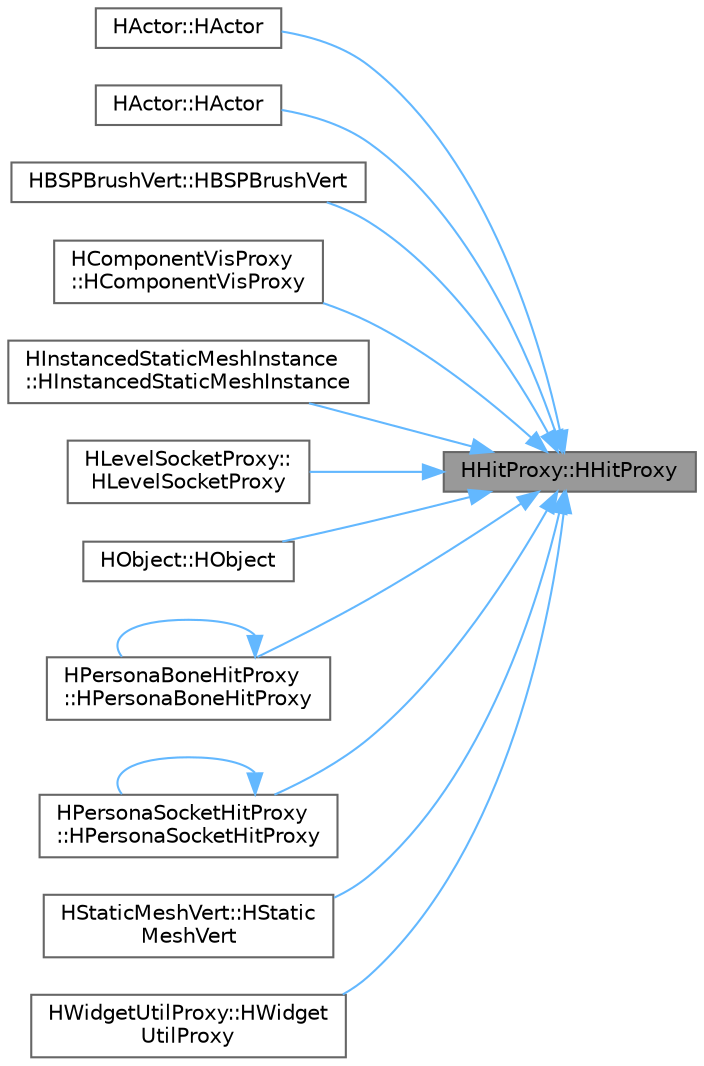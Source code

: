 digraph "HHitProxy::HHitProxy"
{
 // INTERACTIVE_SVG=YES
 // LATEX_PDF_SIZE
  bgcolor="transparent";
  edge [fontname=Helvetica,fontsize=10,labelfontname=Helvetica,labelfontsize=10];
  node [fontname=Helvetica,fontsize=10,shape=box,height=0.2,width=0.4];
  rankdir="RL";
  Node1 [id="Node000001",label="HHitProxy::HHitProxy",height=0.2,width=0.4,color="gray40", fillcolor="grey60", style="filled", fontcolor="black",tooltip=" "];
  Node1 -> Node2 [id="edge1_Node000001_Node000002",dir="back",color="steelblue1",style="solid",tooltip=" "];
  Node2 [id="Node000002",label="HActor::HActor",height=0.2,width=0.4,color="grey40", fillcolor="white", style="filled",URL="$da/d15/structHActor.html#a3ad61de29470be01051b3d0b754228f7",tooltip=" "];
  Node1 -> Node3 [id="edge2_Node000001_Node000003",dir="back",color="steelblue1",style="solid",tooltip=" "];
  Node3 [id="Node000003",label="HActor::HActor",height=0.2,width=0.4,color="grey40", fillcolor="white", style="filled",URL="$da/d15/structHActor.html#a9c0714b09ace1d641f809425a868730a",tooltip=" "];
  Node1 -> Node4 [id="edge3_Node000001_Node000004",dir="back",color="steelblue1",style="solid",tooltip=" "];
  Node4 [id="Node000004",label="HBSPBrushVert::HBSPBrushVert",height=0.2,width=0.4,color="grey40", fillcolor="white", style="filled",URL="$d1/d2b/structHBSPBrushVert.html#a60ef423b95c88f8b931a0e42dd37e1c0",tooltip=" "];
  Node1 -> Node5 [id="edge4_Node000001_Node000005",dir="back",color="steelblue1",style="solid",tooltip=" "];
  Node5 [id="Node000005",label="HComponentVisProxy\l::HComponentVisProxy",height=0.2,width=0.4,color="grey40", fillcolor="white", style="filled",URL="$d9/dec/structHComponentVisProxy.html#aca2059344155f05875ee70c5b6f56769",tooltip=" "];
  Node1 -> Node6 [id="edge5_Node000001_Node000006",dir="back",color="steelblue1",style="solid",tooltip=" "];
  Node6 [id="Node000006",label="HInstancedStaticMeshInstance\l::HInstancedStaticMeshInstance",height=0.2,width=0.4,color="grey40", fillcolor="white", style="filled",URL="$de/d7e/structHInstancedStaticMeshInstance.html#a1c0933a74d774415e47b7d6a5ed33db6",tooltip=" "];
  Node1 -> Node7 [id="edge6_Node000001_Node000007",dir="back",color="steelblue1",style="solid",tooltip=" "];
  Node7 [id="Node000007",label="HLevelSocketProxy::\lHLevelSocketProxy",height=0.2,width=0.4,color="grey40", fillcolor="white", style="filled",URL="$d9/df1/structHLevelSocketProxy.html#a8f3aa839ab0a25fb18b940b34c865f16",tooltip=" "];
  Node1 -> Node8 [id="edge7_Node000001_Node000008",dir="back",color="steelblue1",style="solid",tooltip=" "];
  Node8 [id="Node000008",label="HObject::HObject",height=0.2,width=0.4,color="grey40", fillcolor="white", style="filled",URL="$dc/d9a/structHObject.html#ae07a9708f2de8b10a661408c377d96c5",tooltip=" "];
  Node1 -> Node9 [id="edge8_Node000001_Node000009",dir="back",color="steelblue1",style="solid",tooltip=" "];
  Node9 [id="Node000009",label="HPersonaBoneHitProxy\l::HPersonaBoneHitProxy",height=0.2,width=0.4,color="grey40", fillcolor="white", style="filled",URL="$de/d7d/structHPersonaBoneHitProxy.html#a33b186b411f1d7e725ffc7e45bd698b0",tooltip=" "];
  Node9 -> Node9 [id="edge9_Node000009_Node000009",dir="back",color="steelblue1",style="solid",tooltip=" "];
  Node1 -> Node10 [id="edge10_Node000001_Node000010",dir="back",color="steelblue1",style="solid",tooltip=" "];
  Node10 [id="Node000010",label="HPersonaSocketHitProxy\l::HPersonaSocketHitProxy",height=0.2,width=0.4,color="grey40", fillcolor="white", style="filled",URL="$d0/db1/structHPersonaSocketHitProxy.html#a01b3f8345d33da377b501e8698e9105f",tooltip=" "];
  Node10 -> Node10 [id="edge11_Node000010_Node000010",dir="back",color="steelblue1",style="solid",tooltip=" "];
  Node1 -> Node11 [id="edge12_Node000001_Node000011",dir="back",color="steelblue1",style="solid",tooltip=" "];
  Node11 [id="Node000011",label="HStaticMeshVert::HStatic\lMeshVert",height=0.2,width=0.4,color="grey40", fillcolor="white", style="filled",URL="$de/d88/structHStaticMeshVert.html#a97b57e309ffe2d76ac8a307affc68e37",tooltip=" "];
  Node1 -> Node12 [id="edge13_Node000001_Node000012",dir="back",color="steelblue1",style="solid",tooltip=" "];
  Node12 [id="Node000012",label="HWidgetUtilProxy::HWidget\lUtilProxy",height=0.2,width=0.4,color="grey40", fillcolor="white", style="filled",URL="$dd/d15/structHWidgetUtilProxy.html#aa69da9d4782f3aaa3c04afec1e45279b",tooltip=" "];
}
